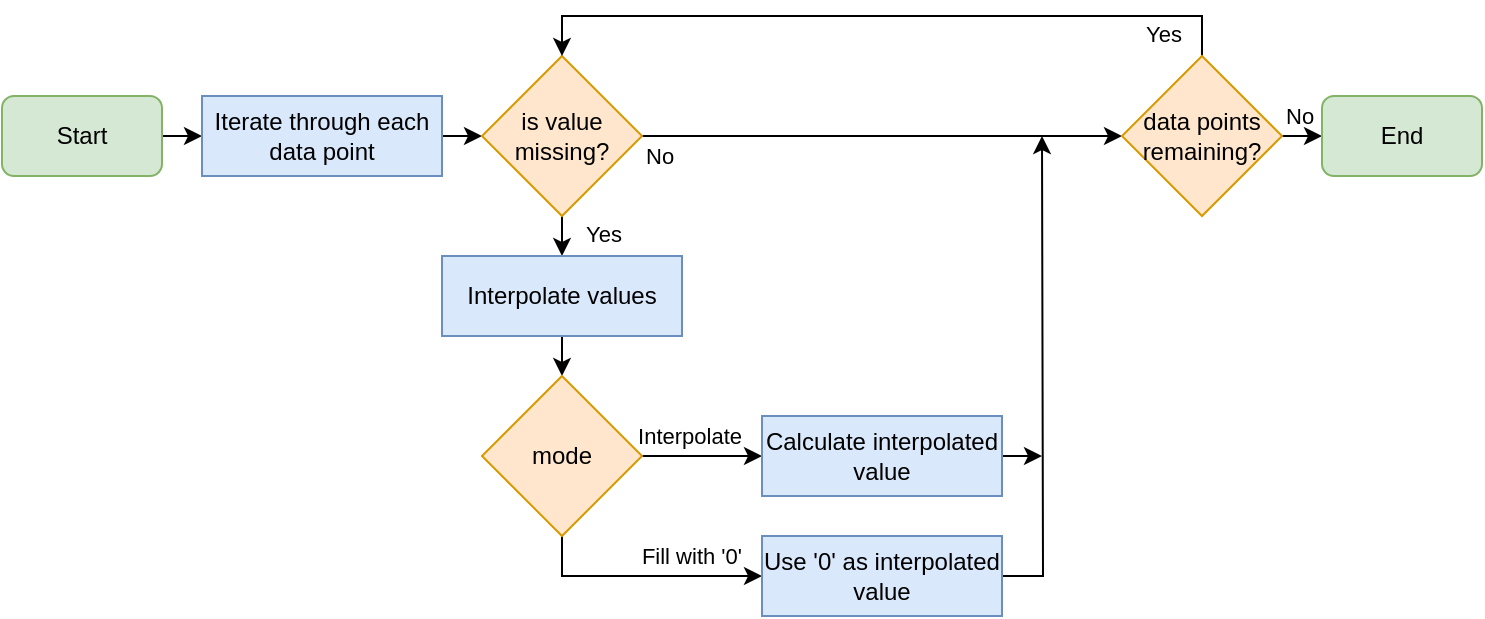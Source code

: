 <mxfile version="28.2.0">
  <diagram name="Page-1" id="86DyE4iFojEXtG5Y-RKm">
    <mxGraphModel dx="2377" dy="1218" grid="1" gridSize="10" guides="1" tooltips="1" connect="1" arrows="1" fold="1" page="1" pageScale="1" pageWidth="850" pageHeight="1100" math="0" shadow="0">
      <root>
        <mxCell id="0" />
        <mxCell id="1" parent="0" />
        <mxCell id="yMwmE3qfdgWV35wLSOWw-71" style="edgeStyle=orthogonalEdgeStyle;rounded=0;orthogonalLoop=1;jettySize=auto;html=1;exitX=1;exitY=0.5;exitDx=0;exitDy=0;entryX=0;entryY=0.5;entryDx=0;entryDy=0;" edge="1" parent="1" source="yMwmE3qfdgWV35wLSOWw-59" target="yMwmE3qfdgWV35wLSOWw-60">
          <mxGeometry relative="1" as="geometry" />
        </mxCell>
        <mxCell id="yMwmE3qfdgWV35wLSOWw-59" value="Start" style="rounded=1;whiteSpace=wrap;html=1;fillColor=#d5e8d4;strokeColor=#82b366;" vertex="1" parent="1">
          <mxGeometry y="50" width="80" height="40" as="geometry" />
        </mxCell>
        <mxCell id="yMwmE3qfdgWV35wLSOWw-70" style="edgeStyle=orthogonalEdgeStyle;rounded=0;orthogonalLoop=1;jettySize=auto;html=1;exitX=1;exitY=0.5;exitDx=0;exitDy=0;entryX=0;entryY=0.5;entryDx=0;entryDy=0;" edge="1" parent="1" source="yMwmE3qfdgWV35wLSOWw-60" target="yMwmE3qfdgWV35wLSOWw-61">
          <mxGeometry relative="1" as="geometry" />
        </mxCell>
        <mxCell id="yMwmE3qfdgWV35wLSOWw-60" value="Iterate through each data point" style="rounded=0;whiteSpace=wrap;html=1;fillColor=#dae8fc;strokeColor=#6c8ebf;" vertex="1" parent="1">
          <mxGeometry x="100" y="50" width="120" height="40" as="geometry" />
        </mxCell>
        <mxCell id="yMwmE3qfdgWV35wLSOWw-66" style="edgeStyle=orthogonalEdgeStyle;rounded=0;orthogonalLoop=1;jettySize=auto;html=1;exitX=0.5;exitY=1;exitDx=0;exitDy=0;entryX=0.5;entryY=0;entryDx=0;entryDy=0;" edge="1" parent="1" source="yMwmE3qfdgWV35wLSOWw-61" target="yMwmE3qfdgWV35wLSOWw-62">
          <mxGeometry relative="1" as="geometry" />
        </mxCell>
        <mxCell id="yMwmE3qfdgWV35wLSOWw-82" value="Yes" style="edgeLabel;html=1;align=left;verticalAlign=middle;resizable=0;points=[];labelBackgroundColor=none;" vertex="1" connectable="0" parent="yMwmE3qfdgWV35wLSOWw-66">
          <mxGeometry x="-0.084" y="-1" relative="1" as="geometry">
            <mxPoint x="11" as="offset" />
          </mxGeometry>
        </mxCell>
        <mxCell id="yMwmE3qfdgWV35wLSOWw-78" style="edgeStyle=orthogonalEdgeStyle;rounded=0;orthogonalLoop=1;jettySize=auto;html=1;exitX=1;exitY=0.5;exitDx=0;exitDy=0;entryX=0;entryY=0.5;entryDx=0;entryDy=0;" edge="1" parent="1" source="yMwmE3qfdgWV35wLSOWw-61" target="yMwmE3qfdgWV35wLSOWw-84">
          <mxGeometry relative="1" as="geometry">
            <mxPoint x="560" y="70" as="targetPoint" />
          </mxGeometry>
        </mxCell>
        <mxCell id="yMwmE3qfdgWV35wLSOWw-83" value="No" style="edgeLabel;html=1;align=left;verticalAlign=middle;resizable=0;points=[];labelBackgroundColor=none;" vertex="1" connectable="0" parent="yMwmE3qfdgWV35wLSOWw-78">
          <mxGeometry x="-0.854" y="-2" relative="1" as="geometry">
            <mxPoint x="-18" y="8" as="offset" />
          </mxGeometry>
        </mxCell>
        <mxCell id="yMwmE3qfdgWV35wLSOWw-61" value="is value missing?" style="rhombus;whiteSpace=wrap;html=1;fillColor=#ffe6cc;strokeColor=#d79b00;" vertex="1" parent="1">
          <mxGeometry x="240" y="30" width="80" height="80" as="geometry" />
        </mxCell>
        <mxCell id="yMwmE3qfdgWV35wLSOWw-69" style="edgeStyle=orthogonalEdgeStyle;rounded=0;orthogonalLoop=1;jettySize=auto;html=1;exitX=0.5;exitY=1;exitDx=0;exitDy=0;entryX=0.5;entryY=0;entryDx=0;entryDy=0;" edge="1" parent="1" source="yMwmE3qfdgWV35wLSOWw-62" target="yMwmE3qfdgWV35wLSOWw-63">
          <mxGeometry relative="1" as="geometry" />
        </mxCell>
        <mxCell id="yMwmE3qfdgWV35wLSOWw-62" value="Interpolate values" style="rounded=0;whiteSpace=wrap;html=1;fillColor=#dae8fc;strokeColor=#6c8ebf;" vertex="1" parent="1">
          <mxGeometry x="220" y="130" width="120" height="40" as="geometry" />
        </mxCell>
        <mxCell id="yMwmE3qfdgWV35wLSOWw-67" style="edgeStyle=orthogonalEdgeStyle;rounded=0;orthogonalLoop=1;jettySize=auto;html=1;exitX=1;exitY=0.5;exitDx=0;exitDy=0;entryX=0;entryY=0.5;entryDx=0;entryDy=0;" edge="1" parent="1" source="yMwmE3qfdgWV35wLSOWw-63" target="yMwmE3qfdgWV35wLSOWw-64">
          <mxGeometry relative="1" as="geometry" />
        </mxCell>
        <mxCell id="yMwmE3qfdgWV35wLSOWw-72" value="Interpolate" style="edgeLabel;html=1;align=right;verticalAlign=middle;resizable=0;points=[];labelBackgroundColor=none;" vertex="1" connectable="0" parent="yMwmE3qfdgWV35wLSOWw-67">
          <mxGeometry x="-0.27" y="-1" relative="1" as="geometry">
            <mxPoint x="28" y="-11" as="offset" />
          </mxGeometry>
        </mxCell>
        <mxCell id="yMwmE3qfdgWV35wLSOWw-68" style="edgeStyle=orthogonalEdgeStyle;rounded=0;orthogonalLoop=1;jettySize=auto;html=1;exitX=0.5;exitY=1;exitDx=0;exitDy=0;entryX=0;entryY=0.5;entryDx=0;entryDy=0;" edge="1" parent="1" source="yMwmE3qfdgWV35wLSOWw-63" target="yMwmE3qfdgWV35wLSOWw-65">
          <mxGeometry relative="1" as="geometry" />
        </mxCell>
        <mxCell id="yMwmE3qfdgWV35wLSOWw-75" value="Fill with &#39;0&#39;" style="edgeLabel;html=1;align=right;verticalAlign=middle;resizable=0;points=[];labelBackgroundColor=none;" vertex="1" connectable="0" parent="yMwmE3qfdgWV35wLSOWw-68">
          <mxGeometry x="-0.004" y="-1" relative="1" as="geometry">
            <mxPoint x="50" y="-11" as="offset" />
          </mxGeometry>
        </mxCell>
        <mxCell id="yMwmE3qfdgWV35wLSOWw-63" value="mode" style="rhombus;whiteSpace=wrap;html=1;fillColor=#ffe6cc;strokeColor=#d79b00;" vertex="1" parent="1">
          <mxGeometry x="240" y="190" width="80" height="80" as="geometry" />
        </mxCell>
        <mxCell id="yMwmE3qfdgWV35wLSOWw-81" style="edgeStyle=orthogonalEdgeStyle;rounded=0;orthogonalLoop=1;jettySize=auto;html=1;exitX=1;exitY=0.5;exitDx=0;exitDy=0;" edge="1" parent="1" source="yMwmE3qfdgWV35wLSOWw-64">
          <mxGeometry relative="1" as="geometry">
            <mxPoint x="520" y="229.826" as="targetPoint" />
          </mxGeometry>
        </mxCell>
        <mxCell id="yMwmE3qfdgWV35wLSOWw-64" value="Calculate interpolated value" style="rounded=0;whiteSpace=wrap;html=1;fillColor=#dae8fc;strokeColor=#6c8ebf;" vertex="1" parent="1">
          <mxGeometry x="380" y="210" width="120" height="40" as="geometry" />
        </mxCell>
        <mxCell id="yMwmE3qfdgWV35wLSOWw-80" style="edgeStyle=orthogonalEdgeStyle;rounded=0;orthogonalLoop=1;jettySize=auto;html=1;exitX=1;exitY=0.5;exitDx=0;exitDy=0;" edge="1" parent="1" source="yMwmE3qfdgWV35wLSOWw-65">
          <mxGeometry relative="1" as="geometry">
            <mxPoint x="520" y="70" as="targetPoint" />
          </mxGeometry>
        </mxCell>
        <mxCell id="yMwmE3qfdgWV35wLSOWw-65" value="Use &#39;0&#39; as interpolated value" style="rounded=0;whiteSpace=wrap;html=1;fillColor=#dae8fc;strokeColor=#6c8ebf;" vertex="1" parent="1">
          <mxGeometry x="380" y="270" width="120" height="40" as="geometry" />
        </mxCell>
        <mxCell id="yMwmE3qfdgWV35wLSOWw-86" style="edgeStyle=orthogonalEdgeStyle;rounded=0;orthogonalLoop=1;jettySize=auto;html=1;exitX=0.5;exitY=0;exitDx=0;exitDy=0;entryX=0.5;entryY=0;entryDx=0;entryDy=0;" edge="1" parent="1" source="yMwmE3qfdgWV35wLSOWw-84" target="yMwmE3qfdgWV35wLSOWw-61">
          <mxGeometry relative="1" as="geometry" />
        </mxCell>
        <mxCell id="yMwmE3qfdgWV35wLSOWw-87" value="Yes" style="edgeLabel;html=1;align=right;verticalAlign=middle;resizable=0;points=[];labelBackgroundColor=none;" vertex="1" connectable="0" parent="yMwmE3qfdgWV35wLSOWw-86">
          <mxGeometry x="-0.938" y="-2" relative="1" as="geometry">
            <mxPoint x="-12" as="offset" />
          </mxGeometry>
        </mxCell>
        <mxCell id="yMwmE3qfdgWV35wLSOWw-89" style="edgeStyle=orthogonalEdgeStyle;rounded=0;orthogonalLoop=1;jettySize=auto;html=1;exitX=1;exitY=0.5;exitDx=0;exitDy=0;entryX=0;entryY=0.5;entryDx=0;entryDy=0;" edge="1" parent="1" source="yMwmE3qfdgWV35wLSOWw-84" target="yMwmE3qfdgWV35wLSOWw-88">
          <mxGeometry relative="1" as="geometry" />
        </mxCell>
        <mxCell id="yMwmE3qfdgWV35wLSOWw-90" value="No" style="edgeLabel;html=1;align=left;verticalAlign=middle;resizable=0;points=[];labelBackgroundColor=none;" vertex="1" connectable="0" parent="yMwmE3qfdgWV35wLSOWw-89">
          <mxGeometry x="-0.304" y="-1" relative="1" as="geometry">
            <mxPoint x="-7" y="-11" as="offset" />
          </mxGeometry>
        </mxCell>
        <mxCell id="yMwmE3qfdgWV35wLSOWw-84" value="data points remaining?" style="rhombus;whiteSpace=wrap;html=1;fillColor=#ffe6cc;strokeColor=#d79b00;" vertex="1" parent="1">
          <mxGeometry x="560" y="30" width="80" height="80" as="geometry" />
        </mxCell>
        <mxCell id="yMwmE3qfdgWV35wLSOWw-88" value="End" style="rounded=1;whiteSpace=wrap;html=1;fillColor=#d5e8d4;strokeColor=#82b366;" vertex="1" parent="1">
          <mxGeometry x="660" y="50" width="80" height="40" as="geometry" />
        </mxCell>
      </root>
    </mxGraphModel>
  </diagram>
</mxfile>
